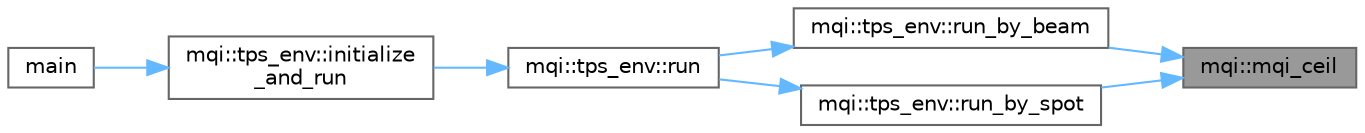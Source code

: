 digraph "mqi::mqi_ceil"
{
 // LATEX_PDF_SIZE
  bgcolor="transparent";
  edge [fontname=Helvetica,fontsize=10,labelfontname=Helvetica,labelfontsize=10];
  node [fontname=Helvetica,fontsize=10,shape=box,height=0.2,width=0.4];
  rankdir="RL";
  Node1 [id="Node000001",label="mqi::mqi_ceil",height=0.2,width=0.4,color="gray40", fillcolor="grey60", style="filled", fontcolor="black",tooltip="Calculates the ceiling of a number. Wrapper for ceil or ceilf."];
  Node1 -> Node2 [id="edge1_Node000001_Node000002",dir="back",color="steelblue1",style="solid",tooltip=" "];
  Node2 [id="Node000002",label="mqi::tps_env::run_by_beam",height=0.2,width=0.4,color="grey40", fillcolor="white", style="filled",URL="$classmqi_1_1tps__env.html#a5fc73242d27283f2b4e911aada6b3f21",tooltip="Runs the simulation on a per-beam basis."];
  Node2 -> Node3 [id="edge2_Node000002_Node000003",dir="back",color="steelblue1",style="solid",tooltip=" "];
  Node3 [id="Node000003",label="mqi::tps_env::run",height=0.2,width=0.4,color="grey40", fillcolor="white", style="filled",URL="$classmqi_1_1tps__env.html#a815e21607d6af016fa9eea6096ba066b",tooltip="Runs the simulation based on the specified simulation type (per-beam or per-spot)."];
  Node3 -> Node4 [id="edge3_Node000003_Node000004",dir="back",color="steelblue1",style="solid",tooltip=" "];
  Node4 [id="Node000004",label="mqi::tps_env::initialize\l_and_run",height=0.2,width=0.4,color="grey40", fillcolor="white", style="filled",URL="$classmqi_1_1tps__env.html#ab99846553d1f27bb6b0f7b8ad10aaaaf",tooltip="Initializes and runs the simulation for all specified beams."];
  Node4 -> Node5 [id="edge4_Node000004_Node000005",dir="back",color="steelblue1",style="solid",tooltip=" "];
  Node5 [id="Node000005",label="main",height=0.2,width=0.4,color="grey40", fillcolor="white", style="filled",URL="$tps__env_8cpp.html#a0ddf1224851353fc92bfbff6f499fa97",tooltip="The main function for the TPS environment executable."];
  Node1 -> Node6 [id="edge5_Node000001_Node000006",dir="back",color="steelblue1",style="solid",tooltip=" "];
  Node6 [id="Node000006",label="mqi::tps_env::run_by_spot",height=0.2,width=0.4,color="grey40", fillcolor="white", style="filled",URL="$classmqi_1_1tps__env.html#a57a32b1551abb79ca6a59e5864560d4f",tooltip="Runs the simulation on a per-spot basis."];
  Node6 -> Node3 [id="edge6_Node000006_Node000003",dir="back",color="steelblue1",style="solid",tooltip=" "];
}

